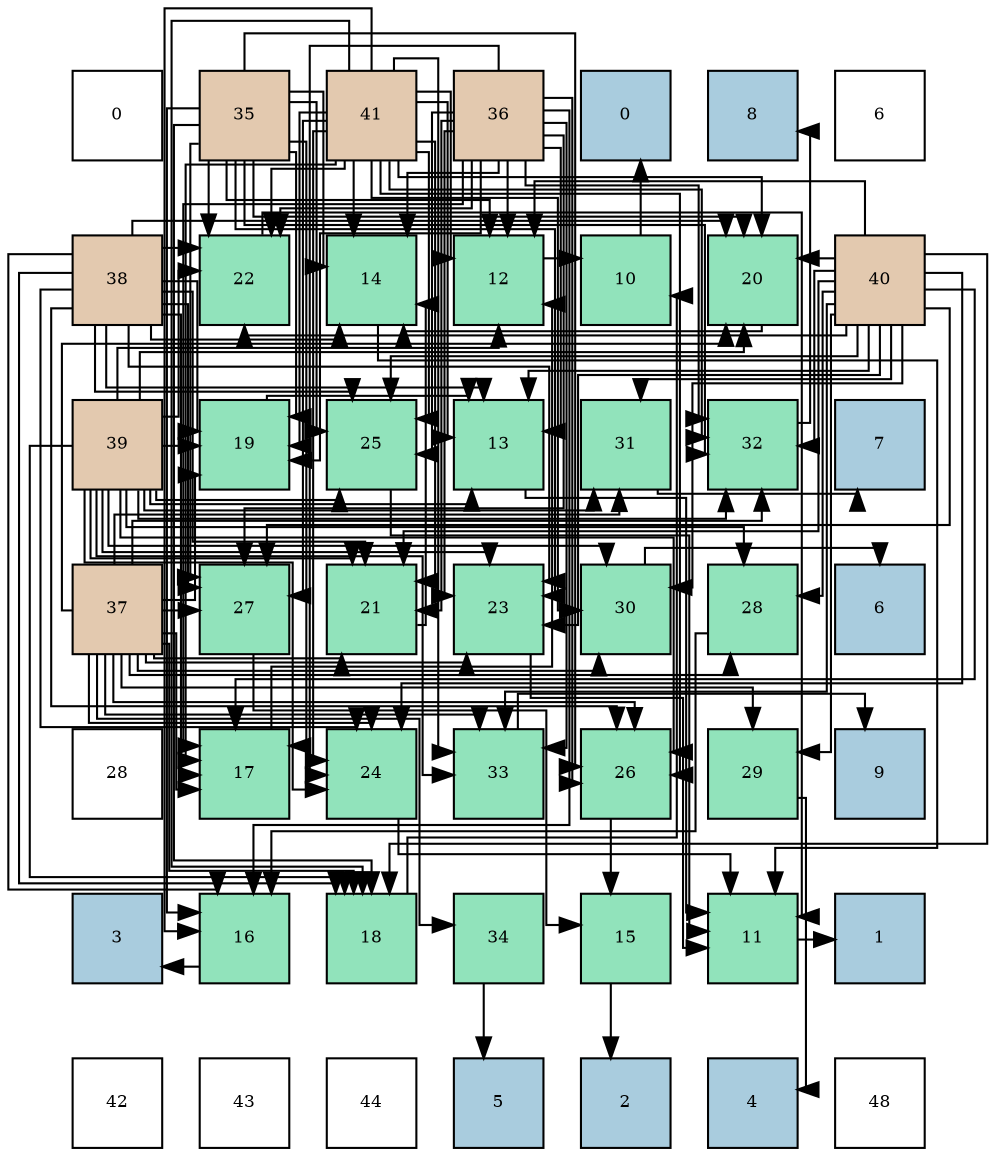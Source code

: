digraph layout{
 rankdir=TB;
 splines=ortho;
 node [style=filled shape=square fixedsize=true width=0.6];
0[label="0", fontsize=8, fillcolor="#ffffff"];
1[label="35", fontsize=8, fillcolor="#e3c9af"];
2[label="41", fontsize=8, fillcolor="#e3c9af"];
3[label="36", fontsize=8, fillcolor="#e3c9af"];
4[label="0", fontsize=8, fillcolor="#a9ccde"];
5[label="8", fontsize=8, fillcolor="#a9ccde"];
6[label="6", fontsize=8, fillcolor="#ffffff"];
7[label="38", fontsize=8, fillcolor="#e3c9af"];
8[label="22", fontsize=8, fillcolor="#91e3bb"];
9[label="14", fontsize=8, fillcolor="#91e3bb"];
10[label="12", fontsize=8, fillcolor="#91e3bb"];
11[label="10", fontsize=8, fillcolor="#91e3bb"];
12[label="20", fontsize=8, fillcolor="#91e3bb"];
13[label="40", fontsize=8, fillcolor="#e3c9af"];
14[label="39", fontsize=8, fillcolor="#e3c9af"];
15[label="19", fontsize=8, fillcolor="#91e3bb"];
16[label="25", fontsize=8, fillcolor="#91e3bb"];
17[label="13", fontsize=8, fillcolor="#91e3bb"];
18[label="31", fontsize=8, fillcolor="#91e3bb"];
19[label="32", fontsize=8, fillcolor="#91e3bb"];
20[label="7", fontsize=8, fillcolor="#a9ccde"];
21[label="37", fontsize=8, fillcolor="#e3c9af"];
22[label="27", fontsize=8, fillcolor="#91e3bb"];
23[label="21", fontsize=8, fillcolor="#91e3bb"];
24[label="23", fontsize=8, fillcolor="#91e3bb"];
25[label="30", fontsize=8, fillcolor="#91e3bb"];
26[label="28", fontsize=8, fillcolor="#91e3bb"];
27[label="6", fontsize=8, fillcolor="#a9ccde"];
28[label="28", fontsize=8, fillcolor="#ffffff"];
29[label="17", fontsize=8, fillcolor="#91e3bb"];
30[label="24", fontsize=8, fillcolor="#91e3bb"];
31[label="33", fontsize=8, fillcolor="#91e3bb"];
32[label="26", fontsize=8, fillcolor="#91e3bb"];
33[label="29", fontsize=8, fillcolor="#91e3bb"];
34[label="9", fontsize=8, fillcolor="#a9ccde"];
35[label="3", fontsize=8, fillcolor="#a9ccde"];
36[label="16", fontsize=8, fillcolor="#91e3bb"];
37[label="18", fontsize=8, fillcolor="#91e3bb"];
38[label="34", fontsize=8, fillcolor="#91e3bb"];
39[label="15", fontsize=8, fillcolor="#91e3bb"];
40[label="11", fontsize=8, fillcolor="#91e3bb"];
41[label="1", fontsize=8, fillcolor="#a9ccde"];
42[label="42", fontsize=8, fillcolor="#ffffff"];
43[label="43", fontsize=8, fillcolor="#ffffff"];
44[label="44", fontsize=8, fillcolor="#ffffff"];
45[label="5", fontsize=8, fillcolor="#a9ccde"];
46[label="2", fontsize=8, fillcolor="#a9ccde"];
47[label="4", fontsize=8, fillcolor="#a9ccde"];
48[label="48", fontsize=8, fillcolor="#ffffff"];
edge [constraint=false, style=vis];11 -> 4;
40 -> 41;
10 -> 11;
17 -> 40;
9 -> 40;
39 -> 46;
36 -> 35;
29 -> 10;
37 -> 11;
15 -> 17;
12 -> 9;
23 -> 9;
8 -> 40;
24 -> 40;
30 -> 40;
16 -> 40;
32 -> 39;
22 -> 39;
26 -> 36;
33 -> 47;
25 -> 27;
18 -> 20;
19 -> 5;
31 -> 34;
38 -> 45;
1 -> 10;
1 -> 9;
1 -> 36;
1 -> 29;
1 -> 37;
1 -> 15;
1 -> 12;
1 -> 8;
1 -> 24;
1 -> 16;
1 -> 32;
1 -> 22;
1 -> 19;
3 -> 10;
3 -> 17;
3 -> 9;
3 -> 36;
3 -> 29;
3 -> 15;
3 -> 23;
3 -> 8;
3 -> 24;
3 -> 30;
3 -> 16;
3 -> 32;
3 -> 22;
3 -> 19;
3 -> 31;
21 -> 29;
21 -> 37;
21 -> 15;
21 -> 12;
21 -> 23;
21 -> 24;
21 -> 30;
21 -> 32;
21 -> 22;
21 -> 26;
21 -> 33;
21 -> 25;
21 -> 18;
21 -> 19;
21 -> 31;
21 -> 38;
7 -> 17;
7 -> 9;
7 -> 36;
7 -> 29;
7 -> 37;
7 -> 15;
7 -> 12;
7 -> 23;
7 -> 8;
7 -> 24;
7 -> 30;
7 -> 16;
7 -> 32;
7 -> 22;
14 -> 10;
14 -> 17;
14 -> 37;
14 -> 15;
14 -> 12;
14 -> 23;
14 -> 8;
14 -> 24;
14 -> 30;
14 -> 16;
14 -> 32;
14 -> 26;
14 -> 25;
14 -> 18;
14 -> 19;
14 -> 31;
13 -> 10;
13 -> 17;
13 -> 29;
13 -> 37;
13 -> 12;
13 -> 23;
13 -> 8;
13 -> 24;
13 -> 30;
13 -> 16;
13 -> 22;
13 -> 26;
13 -> 33;
13 -> 25;
13 -> 18;
13 -> 19;
13 -> 31;
2 -> 10;
2 -> 17;
2 -> 9;
2 -> 36;
2 -> 29;
2 -> 37;
2 -> 15;
2 -> 12;
2 -> 23;
2 -> 8;
2 -> 30;
2 -> 16;
2 -> 32;
2 -> 22;
2 -> 25;
2 -> 19;
2 -> 31;
edge [constraint=true, style=invis];
0 -> 7 -> 14 -> 21 -> 28 -> 35 -> 42;
1 -> 8 -> 15 -> 22 -> 29 -> 36 -> 43;
2 -> 9 -> 16 -> 23 -> 30 -> 37 -> 44;
3 -> 10 -> 17 -> 24 -> 31 -> 38 -> 45;
4 -> 11 -> 18 -> 25 -> 32 -> 39 -> 46;
5 -> 12 -> 19 -> 26 -> 33 -> 40 -> 47;
6 -> 13 -> 20 -> 27 -> 34 -> 41 -> 48;
rank = same {0 -> 1 -> 2 -> 3 -> 4 -> 5 -> 6};
rank = same {7 -> 8 -> 9 -> 10 -> 11 -> 12 -> 13};
rank = same {14 -> 15 -> 16 -> 17 -> 18 -> 19 -> 20};
rank = same {21 -> 22 -> 23 -> 24 -> 25 -> 26 -> 27};
rank = same {28 -> 29 -> 30 -> 31 -> 32 -> 33 -> 34};
rank = same {35 -> 36 -> 37 -> 38 -> 39 -> 40 -> 41};
rank = same {42 -> 43 -> 44 -> 45 -> 46 -> 47 -> 48};
}